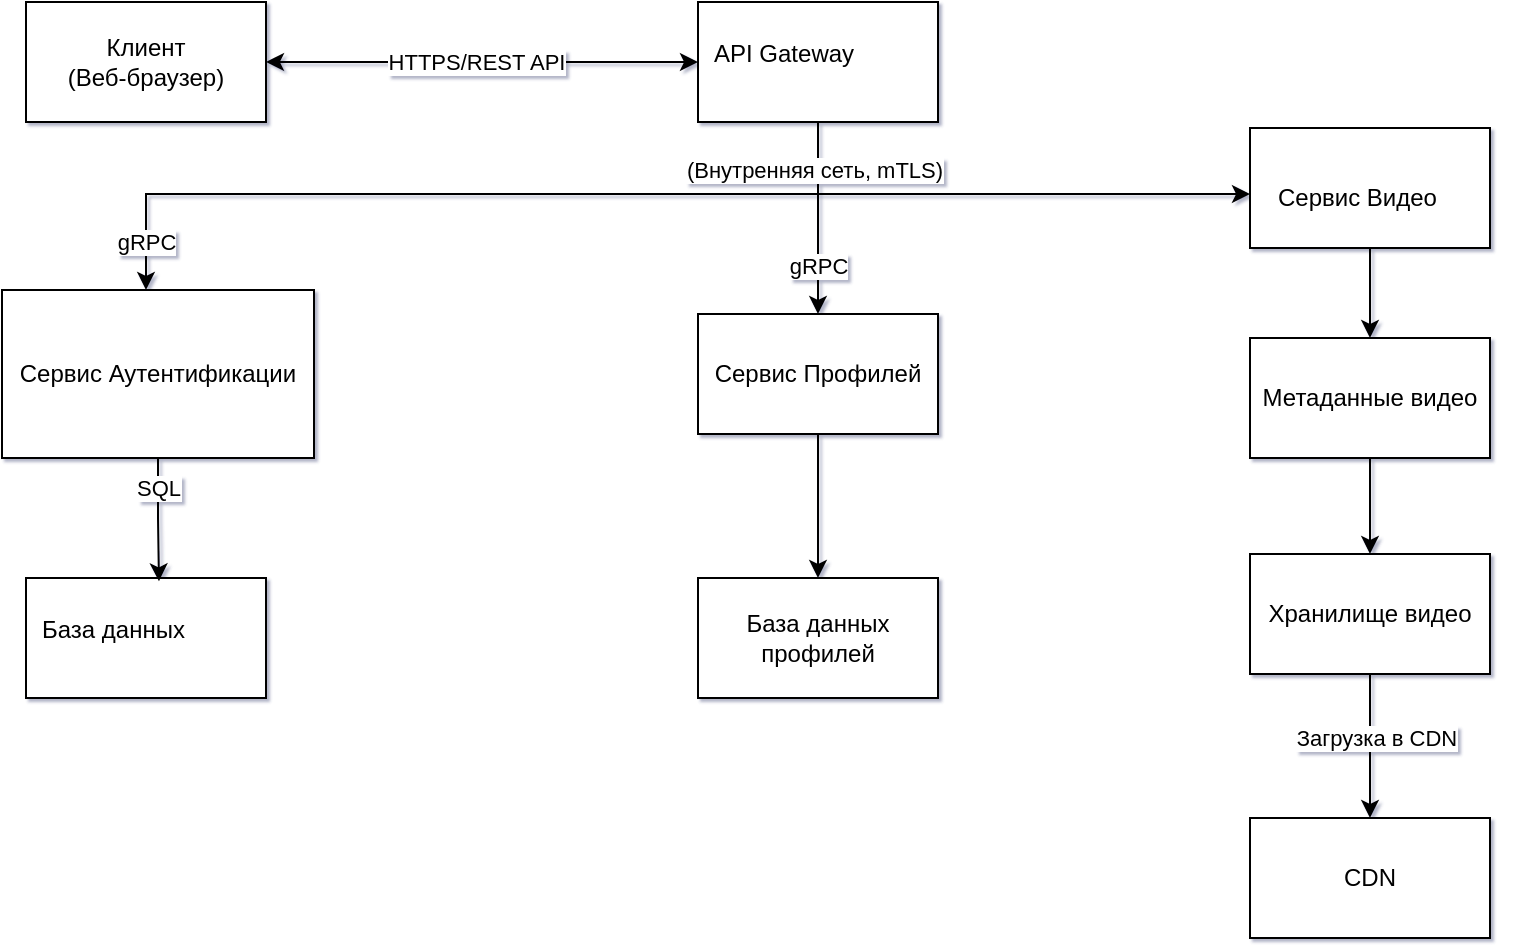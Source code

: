 <mxfile version="28.1.0">
  <diagram name="Страница — 1" id="ARnIGpV5XIi8_JvEXWaQ">
    <mxGraphModel dx="1152" dy="638" grid="1" gridSize="12" guides="1" tooltips="1" connect="1" arrows="1" fold="1" page="1" pageScale="1" pageWidth="827" pageHeight="1169" math="0" shadow="1">
      <root>
        <mxCell id="0" />
        <mxCell id="1" parent="0" />
        <mxCell id="bY3BU17UKWTmz6zGlwjU-1" value="&lt;span class=&quot;selected&quot;&gt;Клиент&#xa;(Веб-браузер)&lt;/span&gt;" style="rounded=0;whiteSpace=wrap;html=1;" vertex="1" parent="1">
          <mxGeometry x="24" y="492" width="120" height="60" as="geometry" />
        </mxCell>
        <mxCell id="bY3BU17UKWTmz6zGlwjU-15" value="&lt;span class=&quot;selected&quot;&gt;gRPC&lt;/span&gt;" style="edgeStyle=orthogonalEdgeStyle;rounded=0;orthogonalLoop=1;jettySize=auto;html=1;exitX=0.5;exitY=1;exitDx=0;exitDy=0;entryX=0.5;entryY=0;entryDx=0;entryDy=0;" edge="1" parent="1" source="bY3BU17UKWTmz6zGlwjU-2" target="bY3BU17UKWTmz6zGlwjU-12">
          <mxGeometry x="0.5" relative="1" as="geometry">
            <Array as="points">
              <mxPoint x="420" y="588" />
              <mxPoint x="420" y="588" />
            </Array>
            <mxPoint as="offset" />
          </mxGeometry>
        </mxCell>
        <mxCell id="bY3BU17UKWTmz6zGlwjU-17" value="(Внутренняя сеть, mTLS)" style="edgeLabel;html=1;align=center;verticalAlign=middle;resizable=0;points=[];" vertex="1" connectable="0" parent="bY3BU17UKWTmz6zGlwjU-15">
          <mxGeometry x="-0.511" y="-2" relative="1" as="geometry">
            <mxPoint as="offset" />
          </mxGeometry>
        </mxCell>
        <mxCell id="bY3BU17UKWTmz6zGlwjU-2" value="" style="rounded=0;whiteSpace=wrap;html=1;" vertex="1" parent="1">
          <mxGeometry x="360" y="492" width="120" height="60" as="geometry" />
        </mxCell>
        <mxCell id="bY3BU17UKWTmz6zGlwjU-9" value="" style="endArrow=classic;startArrow=classic;html=1;rounded=0;entryX=0;entryY=0.5;entryDx=0;entryDy=0;exitX=1;exitY=0.5;exitDx=0;exitDy=0;" edge="1" parent="1" source="bY3BU17UKWTmz6zGlwjU-1" target="bY3BU17UKWTmz6zGlwjU-2">
          <mxGeometry width="50" height="50" relative="1" as="geometry">
            <mxPoint x="204" y="521.76" as="sourcePoint" />
            <mxPoint x="278" y="521.76" as="targetPoint" />
            <Array as="points" />
          </mxGeometry>
        </mxCell>
        <mxCell id="bY3BU17UKWTmz6zGlwjU-11" value="&lt;span class=&quot;selected&quot;&gt;HTTPS/REST API &lt;/span&gt;" style="edgeLabel;html=1;align=center;verticalAlign=middle;resizable=0;points=[];" vertex="1" connectable="0" parent="bY3BU17UKWTmz6zGlwjU-9">
          <mxGeometry x="-0.026" relative="1" as="geometry">
            <mxPoint as="offset" />
          </mxGeometry>
        </mxCell>
        <mxCell id="bY3BU17UKWTmz6zGlwjU-10" value="&lt;span class=&quot;selected&quot;&gt;API Gateway&lt;/span&gt;" style="text;whiteSpace=wrap;html=1;" vertex="1" parent="1">
          <mxGeometry x="366" y="504" width="108" height="36" as="geometry" />
        </mxCell>
        <mxCell id="bY3BU17UKWTmz6zGlwjU-16" style="edgeStyle=orthogonalEdgeStyle;rounded=0;orthogonalLoop=1;jettySize=auto;html=1;entryX=0.5;entryY=0;entryDx=0;entryDy=0;" edge="1" parent="1" source="bY3BU17UKWTmz6zGlwjU-12" target="bY3BU17UKWTmz6zGlwjU-14">
          <mxGeometry relative="1" as="geometry" />
        </mxCell>
        <mxCell id="bY3BU17UKWTmz6zGlwjU-12" value="&lt;span class=&quot;selected&quot;&gt;Сервис Профилей &lt;/span&gt;" style="rounded=0;whiteSpace=wrap;html=1;" vertex="1" parent="1">
          <mxGeometry x="360" y="648" width="120" height="60" as="geometry" />
        </mxCell>
        <mxCell id="bY3BU17UKWTmz6zGlwjU-14" value="База данных профилей" style="rounded=0;whiteSpace=wrap;html=1;" vertex="1" parent="1">
          <mxGeometry x="360" y="780" width="120" height="60" as="geometry" />
        </mxCell>
        <mxCell id="bY3BU17UKWTmz6zGlwjU-18" value="Сервис&amp;nbsp;Аутентификации" style="rounded=0;whiteSpace=wrap;html=1;" vertex="1" parent="1">
          <mxGeometry x="12" y="636" width="156" height="84" as="geometry" />
        </mxCell>
        <mxCell id="bY3BU17UKWTmz6zGlwjU-19" value="" style="rounded=0;whiteSpace=wrap;html=1;" vertex="1" parent="1">
          <mxGeometry x="24" y="780" width="120" height="60" as="geometry" />
        </mxCell>
        <mxCell id="bY3BU17UKWTmz6zGlwjU-20" value="&lt;span class=&quot;selected&quot;&gt;База данных &lt;/span&gt;" style="text;whiteSpace=wrap;html=1;" vertex="1" parent="1">
          <mxGeometry x="30" y="792" width="108" height="36" as="geometry" />
        </mxCell>
        <mxCell id="bY3BU17UKWTmz6zGlwjU-26" value="" style="endArrow=classic;startArrow=classic;html=1;rounded=0;exitX=0.5;exitY=0;exitDx=0;exitDy=0;" edge="1" parent="1">
          <mxGeometry width="50" height="50" relative="1" as="geometry">
            <mxPoint x="84" y="636" as="sourcePoint" />
            <mxPoint x="636" y="588" as="targetPoint" />
            <Array as="points">
              <mxPoint x="84" y="588" />
            </Array>
          </mxGeometry>
        </mxCell>
        <mxCell id="bY3BU17UKWTmz6zGlwjU-28" value="&lt;span class=&quot;selected&quot;&gt;gRPC &lt;/span&gt;" style="edgeLabel;html=1;align=center;verticalAlign=middle;resizable=0;points=[];" vertex="1" connectable="0" parent="bY3BU17UKWTmz6zGlwjU-26">
          <mxGeometry x="-0.918" relative="1" as="geometry">
            <mxPoint as="offset" />
          </mxGeometry>
        </mxCell>
        <mxCell id="bY3BU17UKWTmz6zGlwjU-27" style="edgeStyle=orthogonalEdgeStyle;rounded=0;orthogonalLoop=1;jettySize=auto;html=1;entryX=0.554;entryY=0.028;entryDx=0;entryDy=0;entryPerimeter=0;" edge="1" parent="1" source="bY3BU17UKWTmz6zGlwjU-18" target="bY3BU17UKWTmz6zGlwjU-19">
          <mxGeometry relative="1" as="geometry" />
        </mxCell>
        <mxCell id="bY3BU17UKWTmz6zGlwjU-29" value="SQL" style="edgeLabel;html=1;align=center;verticalAlign=middle;resizable=0;points=[];" vertex="1" connectable="0" parent="bY3BU17UKWTmz6zGlwjU-27">
          <mxGeometry x="-0.516" relative="1" as="geometry">
            <mxPoint as="offset" />
          </mxGeometry>
        </mxCell>
        <mxCell id="bY3BU17UKWTmz6zGlwjU-33" style="edgeStyle=orthogonalEdgeStyle;rounded=0;orthogonalLoop=1;jettySize=auto;html=1;entryX=0.5;entryY=0;entryDx=0;entryDy=0;" edge="1" parent="1" source="bY3BU17UKWTmz6zGlwjU-30" target="bY3BU17UKWTmz6zGlwjU-32">
          <mxGeometry relative="1" as="geometry" />
        </mxCell>
        <mxCell id="bY3BU17UKWTmz6zGlwjU-30" value="" style="rounded=0;whiteSpace=wrap;html=1;" vertex="1" parent="1">
          <mxGeometry x="636" y="555" width="120" height="60" as="geometry" />
        </mxCell>
        <mxCell id="bY3BU17UKWTmz6zGlwjU-31" value="&lt;span class=&quot;selected&quot;&gt;Сервис Видео &lt;/span&gt;" style="text;whiteSpace=wrap;html=1;" vertex="1" parent="1">
          <mxGeometry x="648" y="576" width="120" height="36" as="geometry" />
        </mxCell>
        <mxCell id="bY3BU17UKWTmz6zGlwjU-35" style="edgeStyle=orthogonalEdgeStyle;rounded=0;orthogonalLoop=1;jettySize=auto;html=1;entryX=0.5;entryY=0;entryDx=0;entryDy=0;" edge="1" parent="1" source="bY3BU17UKWTmz6zGlwjU-32" target="bY3BU17UKWTmz6zGlwjU-34">
          <mxGeometry relative="1" as="geometry" />
        </mxCell>
        <mxCell id="bY3BU17UKWTmz6zGlwjU-32" value="&lt;span class=&quot;selected&quot;&gt;Метаданные видео&lt;/span&gt;" style="rounded=0;whiteSpace=wrap;html=1;" vertex="1" parent="1">
          <mxGeometry x="636" y="660" width="120" height="60" as="geometry" />
        </mxCell>
        <mxCell id="bY3BU17UKWTmz6zGlwjU-37" style="edgeStyle=orthogonalEdgeStyle;rounded=0;orthogonalLoop=1;jettySize=auto;html=1;entryX=0.5;entryY=0;entryDx=0;entryDy=0;" edge="1" parent="1" source="bY3BU17UKWTmz6zGlwjU-34" target="bY3BU17UKWTmz6zGlwjU-36">
          <mxGeometry relative="1" as="geometry" />
        </mxCell>
        <mxCell id="bY3BU17UKWTmz6zGlwjU-38" value="Загрузка в CDN" style="edgeLabel;html=1;align=center;verticalAlign=middle;resizable=0;points=[];" vertex="1" connectable="0" parent="bY3BU17UKWTmz6zGlwjU-37">
          <mxGeometry x="-0.119" y="3" relative="1" as="geometry">
            <mxPoint as="offset" />
          </mxGeometry>
        </mxCell>
        <mxCell id="bY3BU17UKWTmz6zGlwjU-34" value="Хранилище видео " style="rounded=0;whiteSpace=wrap;html=1;" vertex="1" parent="1">
          <mxGeometry x="636" y="768" width="120" height="60" as="geometry" />
        </mxCell>
        <mxCell id="bY3BU17UKWTmz6zGlwjU-36" value="CDN " style="rounded=0;whiteSpace=wrap;html=1;" vertex="1" parent="1">
          <mxGeometry x="636" y="900" width="120" height="60" as="geometry" />
        </mxCell>
      </root>
    </mxGraphModel>
  </diagram>
</mxfile>
